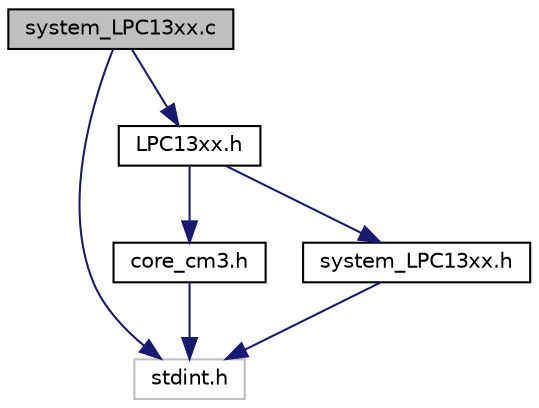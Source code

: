digraph "system_LPC13xx.c"
{
  edge [fontname="Helvetica",fontsize="10",labelfontname="Helvetica",labelfontsize="10"];
  node [fontname="Helvetica",fontsize="10",shape=record];
  Node1 [label="system_LPC13xx.c",height=0.2,width=0.4,color="black", fillcolor="grey75", style="filled", fontcolor="black"];
  Node1 -> Node2 [color="midnightblue",fontsize="10",style="solid",fontname="Helvetica"];
  Node2 [label="stdint.h",height=0.2,width=0.4,color="grey75", fillcolor="white", style="filled"];
  Node1 -> Node3 [color="midnightblue",fontsize="10",style="solid",fontname="Helvetica"];
  Node3 [label="LPC13xx.h",height=0.2,width=0.4,color="black", fillcolor="white", style="filled",URL="$_l_p_c13xx_8h_source.html"];
  Node3 -> Node4 [color="midnightblue",fontsize="10",style="solid",fontname="Helvetica"];
  Node4 [label="core_cm3.h",height=0.2,width=0.4,color="black", fillcolor="white", style="filled",URL="$_c_m_s_i_sv1p30___l_p_c13xx_2inc_2core__cm3_8h_source.html"];
  Node4 -> Node2 [color="midnightblue",fontsize="10",style="solid",fontname="Helvetica"];
  Node3 -> Node5 [color="midnightblue",fontsize="10",style="solid",fontname="Helvetica"];
  Node5 [label="system_LPC13xx.h",height=0.2,width=0.4,color="black", fillcolor="white", style="filled",URL="$system___l_p_c13xx_8h.html",tooltip="CMSIS Cortex-M3 Device Peripheral Access Layer Header File for the NXP LPC13xx Device Series..."];
  Node5 -> Node2 [color="midnightblue",fontsize="10",style="solid",fontname="Helvetica"];
}
